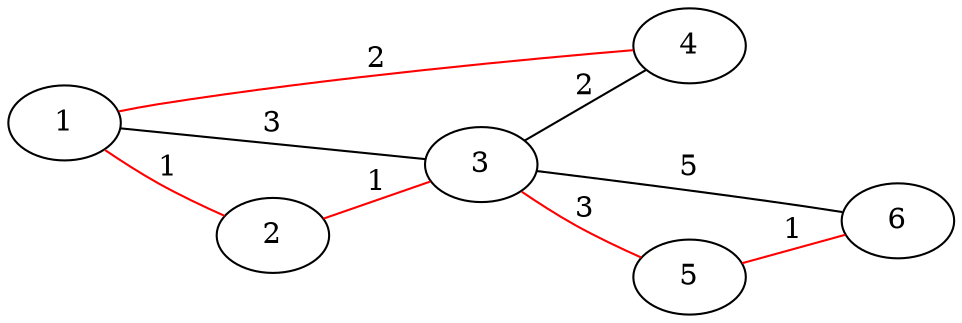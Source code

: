 graph BST {
rankdir="LR";

1 -- 3[label="3"];

3 -- 4[label="2"];
3 -- 6[label="5"];


edge[color=red];
1 -- 2[label="1"];
1 -- 4[label="2"];

2 -- 3[label="1"];

3 -- 5[label="3"];

5 -- 6[label="1"];

}

